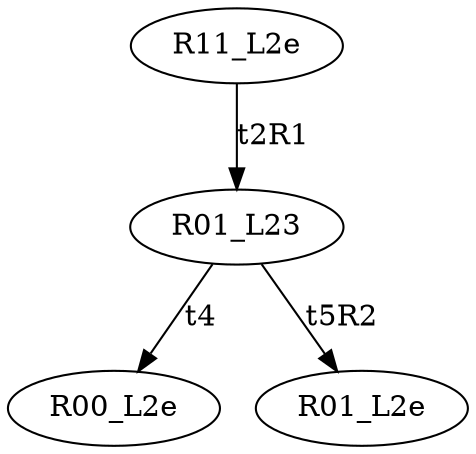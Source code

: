 digraph "SCdebug/6" {
node [fillcolor="#FFFFFF"]; R11_L2e ;
node [fillcolor="#FFFFFF"]; R01_L23 ;
node [fillcolor="#FFFFFF"]; R00_L2e ;
node [fillcolor="#FFFFFF"]; R01_L2e ;
R11_L2e -> R01_L23 [label=t2R1]
R01_L23 -> R00_L2e [label=t4]
R01_L23 -> R01_L2e [label=t5R2]
}